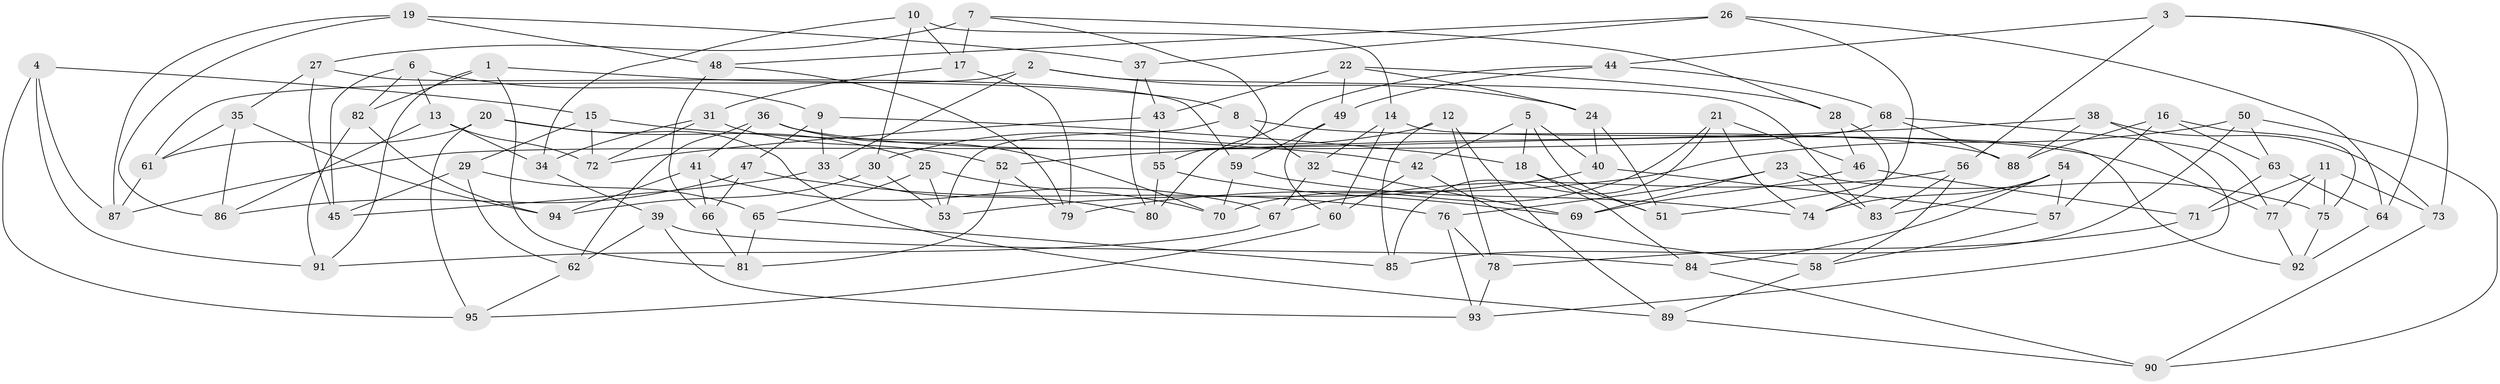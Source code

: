 // Generated by graph-tools (version 1.1) at 2025/11/02/27/25 16:11:50]
// undirected, 95 vertices, 190 edges
graph export_dot {
graph [start="1"]
  node [color=gray90,style=filled];
  1;
  2;
  3;
  4;
  5;
  6;
  7;
  8;
  9;
  10;
  11;
  12;
  13;
  14;
  15;
  16;
  17;
  18;
  19;
  20;
  21;
  22;
  23;
  24;
  25;
  26;
  27;
  28;
  29;
  30;
  31;
  32;
  33;
  34;
  35;
  36;
  37;
  38;
  39;
  40;
  41;
  42;
  43;
  44;
  45;
  46;
  47;
  48;
  49;
  50;
  51;
  52;
  53;
  54;
  55;
  56;
  57;
  58;
  59;
  60;
  61;
  62;
  63;
  64;
  65;
  66;
  67;
  68;
  69;
  70;
  71;
  72;
  73;
  74;
  75;
  76;
  77;
  78;
  79;
  80;
  81;
  82;
  83;
  84;
  85;
  86;
  87;
  88;
  89;
  90;
  91;
  92;
  93;
  94;
  95;
  1 -- 82;
  1 -- 81;
  1 -- 8;
  1 -- 91;
  2 -- 24;
  2 -- 61;
  2 -- 83;
  2 -- 33;
  3 -- 44;
  3 -- 73;
  3 -- 64;
  3 -- 56;
  4 -- 91;
  4 -- 95;
  4 -- 15;
  4 -- 87;
  5 -- 51;
  5 -- 40;
  5 -- 18;
  5 -- 42;
  6 -- 13;
  6 -- 9;
  6 -- 82;
  6 -- 45;
  7 -- 55;
  7 -- 27;
  7 -- 17;
  7 -- 28;
  8 -- 53;
  8 -- 88;
  8 -- 32;
  9 -- 33;
  9 -- 18;
  9 -- 47;
  10 -- 17;
  10 -- 14;
  10 -- 34;
  10 -- 30;
  11 -- 73;
  11 -- 71;
  11 -- 77;
  11 -- 75;
  12 -- 78;
  12 -- 89;
  12 -- 85;
  12 -- 30;
  13 -- 72;
  13 -- 86;
  13 -- 34;
  14 -- 92;
  14 -- 60;
  14 -- 32;
  15 -- 72;
  15 -- 42;
  15 -- 29;
  16 -- 88;
  16 -- 57;
  16 -- 75;
  16 -- 63;
  17 -- 31;
  17 -- 79;
  18 -- 51;
  18 -- 84;
  19 -- 86;
  19 -- 87;
  19 -- 48;
  19 -- 37;
  20 -- 25;
  20 -- 61;
  20 -- 95;
  20 -- 89;
  21 -- 70;
  21 -- 74;
  21 -- 46;
  21 -- 85;
  22 -- 49;
  22 -- 43;
  22 -- 28;
  22 -- 24;
  23 -- 83;
  23 -- 76;
  23 -- 69;
  23 -- 75;
  24 -- 40;
  24 -- 51;
  25 -- 65;
  25 -- 70;
  25 -- 53;
  26 -- 37;
  26 -- 64;
  26 -- 48;
  26 -- 51;
  27 -- 59;
  27 -- 35;
  27 -- 45;
  28 -- 46;
  28 -- 74;
  29 -- 62;
  29 -- 65;
  29 -- 45;
  30 -- 53;
  30 -- 94;
  31 -- 34;
  31 -- 72;
  31 -- 52;
  32 -- 69;
  32 -- 67;
  33 -- 45;
  33 -- 80;
  34 -- 39;
  35 -- 86;
  35 -- 94;
  35 -- 61;
  36 -- 77;
  36 -- 41;
  36 -- 62;
  36 -- 70;
  37 -- 80;
  37 -- 43;
  38 -- 52;
  38 -- 73;
  38 -- 93;
  38 -- 88;
  39 -- 93;
  39 -- 62;
  39 -- 84;
  40 -- 53;
  40 -- 57;
  41 -- 67;
  41 -- 66;
  41 -- 94;
  42 -- 60;
  42 -- 58;
  43 -- 72;
  43 -- 55;
  44 -- 68;
  44 -- 80;
  44 -- 49;
  46 -- 69;
  46 -- 71;
  47 -- 86;
  47 -- 76;
  47 -- 66;
  48 -- 66;
  48 -- 79;
  49 -- 59;
  49 -- 60;
  50 -- 85;
  50 -- 63;
  50 -- 79;
  50 -- 90;
  52 -- 81;
  52 -- 79;
  54 -- 74;
  54 -- 57;
  54 -- 84;
  54 -- 83;
  55 -- 69;
  55 -- 80;
  56 -- 83;
  56 -- 67;
  56 -- 58;
  57 -- 58;
  58 -- 89;
  59 -- 74;
  59 -- 70;
  60 -- 95;
  61 -- 87;
  62 -- 95;
  63 -- 64;
  63 -- 71;
  64 -- 92;
  65 -- 81;
  65 -- 85;
  66 -- 81;
  67 -- 91;
  68 -- 87;
  68 -- 77;
  68 -- 88;
  71 -- 78;
  73 -- 90;
  75 -- 92;
  76 -- 78;
  76 -- 93;
  77 -- 92;
  78 -- 93;
  82 -- 94;
  82 -- 91;
  84 -- 90;
  89 -- 90;
}
